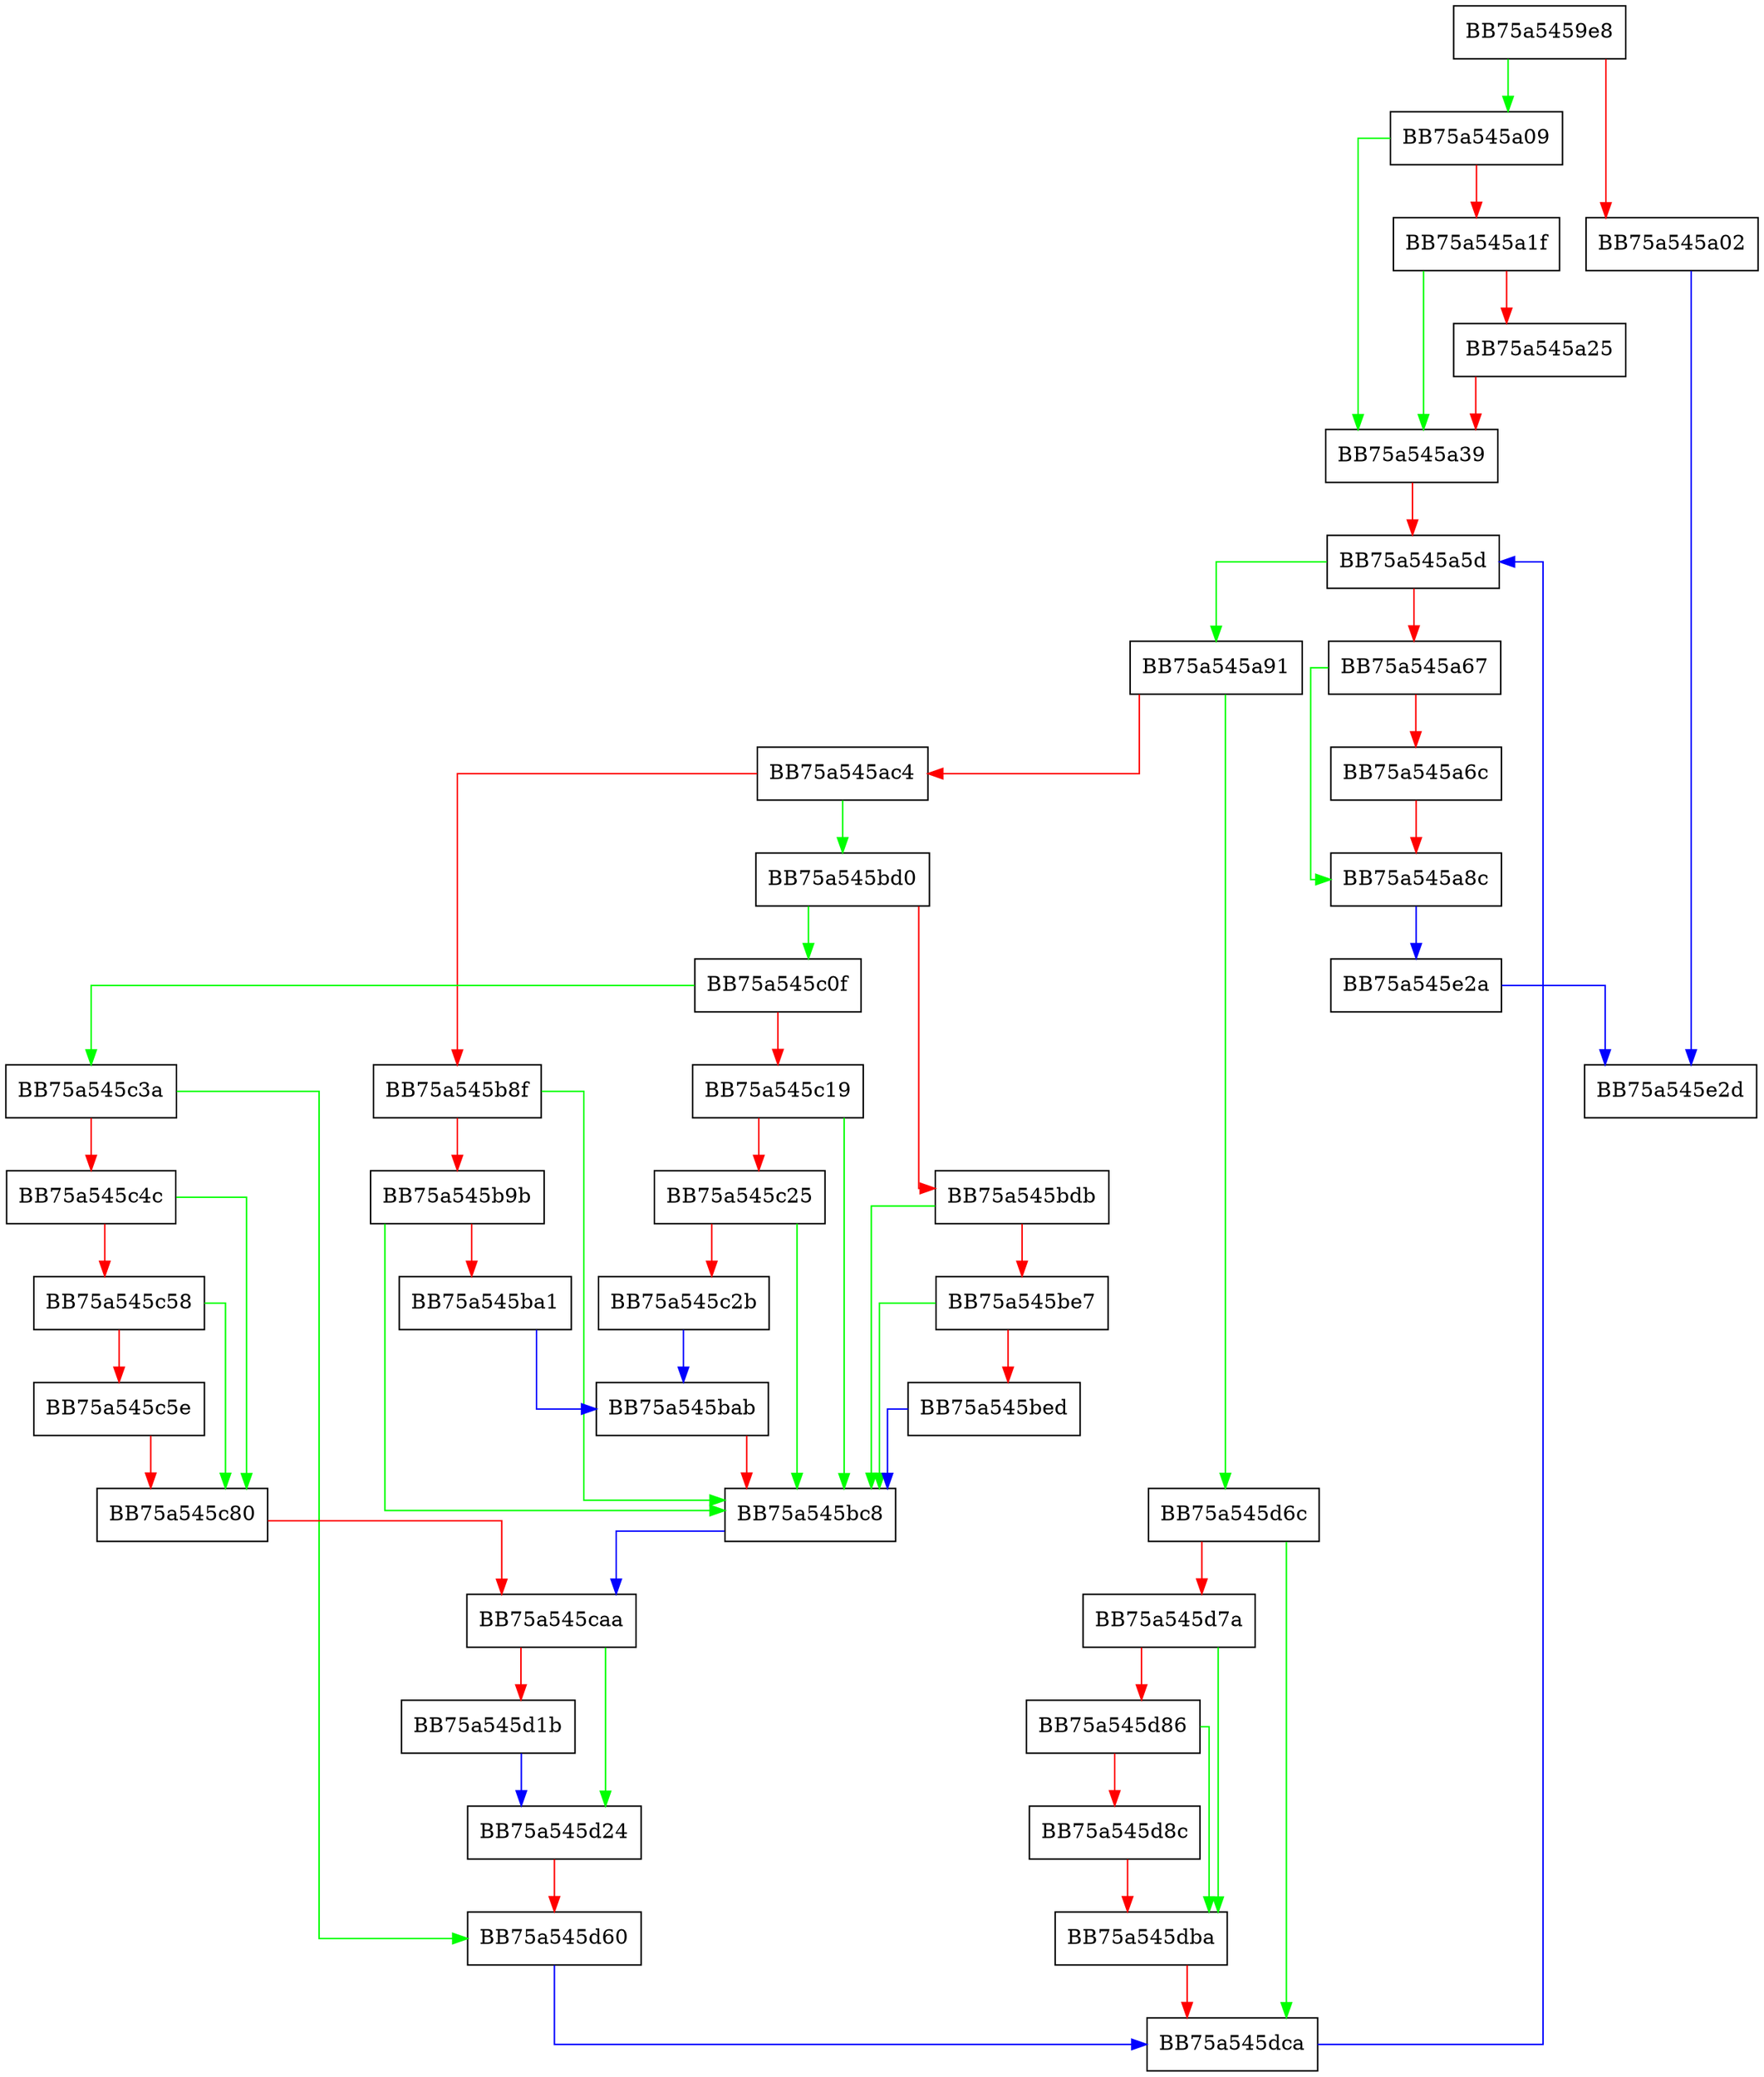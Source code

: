 digraph Schedule {
  node [shape="box"];
  graph [splines=ortho];
  BB75a5459e8 -> BB75a545a09 [color="green"];
  BB75a5459e8 -> BB75a545a02 [color="red"];
  BB75a545a02 -> BB75a545e2d [color="blue"];
  BB75a545a09 -> BB75a545a39 [color="green"];
  BB75a545a09 -> BB75a545a1f [color="red"];
  BB75a545a1f -> BB75a545a39 [color="green"];
  BB75a545a1f -> BB75a545a25 [color="red"];
  BB75a545a25 -> BB75a545a39 [color="red"];
  BB75a545a39 -> BB75a545a5d [color="red"];
  BB75a545a5d -> BB75a545a91 [color="green"];
  BB75a545a5d -> BB75a545a67 [color="red"];
  BB75a545a67 -> BB75a545a8c [color="green"];
  BB75a545a67 -> BB75a545a6c [color="red"];
  BB75a545a6c -> BB75a545a8c [color="red"];
  BB75a545a8c -> BB75a545e2a [color="blue"];
  BB75a545a91 -> BB75a545d6c [color="green"];
  BB75a545a91 -> BB75a545ac4 [color="red"];
  BB75a545ac4 -> BB75a545bd0 [color="green"];
  BB75a545ac4 -> BB75a545b8f [color="red"];
  BB75a545b8f -> BB75a545bc8 [color="green"];
  BB75a545b8f -> BB75a545b9b [color="red"];
  BB75a545b9b -> BB75a545bc8 [color="green"];
  BB75a545b9b -> BB75a545ba1 [color="red"];
  BB75a545ba1 -> BB75a545bab [color="blue"];
  BB75a545bab -> BB75a545bc8 [color="red"];
  BB75a545bc8 -> BB75a545caa [color="blue"];
  BB75a545bd0 -> BB75a545c0f [color="green"];
  BB75a545bd0 -> BB75a545bdb [color="red"];
  BB75a545bdb -> BB75a545bc8 [color="green"];
  BB75a545bdb -> BB75a545be7 [color="red"];
  BB75a545be7 -> BB75a545bc8 [color="green"];
  BB75a545be7 -> BB75a545bed [color="red"];
  BB75a545bed -> BB75a545bc8 [color="blue"];
  BB75a545c0f -> BB75a545c3a [color="green"];
  BB75a545c0f -> BB75a545c19 [color="red"];
  BB75a545c19 -> BB75a545bc8 [color="green"];
  BB75a545c19 -> BB75a545c25 [color="red"];
  BB75a545c25 -> BB75a545bc8 [color="green"];
  BB75a545c25 -> BB75a545c2b [color="red"];
  BB75a545c2b -> BB75a545bab [color="blue"];
  BB75a545c3a -> BB75a545d60 [color="green"];
  BB75a545c3a -> BB75a545c4c [color="red"];
  BB75a545c4c -> BB75a545c80 [color="green"];
  BB75a545c4c -> BB75a545c58 [color="red"];
  BB75a545c58 -> BB75a545c80 [color="green"];
  BB75a545c58 -> BB75a545c5e [color="red"];
  BB75a545c5e -> BB75a545c80 [color="red"];
  BB75a545c80 -> BB75a545caa [color="red"];
  BB75a545caa -> BB75a545d24 [color="green"];
  BB75a545caa -> BB75a545d1b [color="red"];
  BB75a545d1b -> BB75a545d24 [color="blue"];
  BB75a545d24 -> BB75a545d60 [color="red"];
  BB75a545d60 -> BB75a545dca [color="blue"];
  BB75a545d6c -> BB75a545dca [color="green"];
  BB75a545d6c -> BB75a545d7a [color="red"];
  BB75a545d7a -> BB75a545dba [color="green"];
  BB75a545d7a -> BB75a545d86 [color="red"];
  BB75a545d86 -> BB75a545dba [color="green"];
  BB75a545d86 -> BB75a545d8c [color="red"];
  BB75a545d8c -> BB75a545dba [color="red"];
  BB75a545dba -> BB75a545dca [color="red"];
  BB75a545dca -> BB75a545a5d [color="blue"];
  BB75a545e2a -> BB75a545e2d [color="blue"];
}
